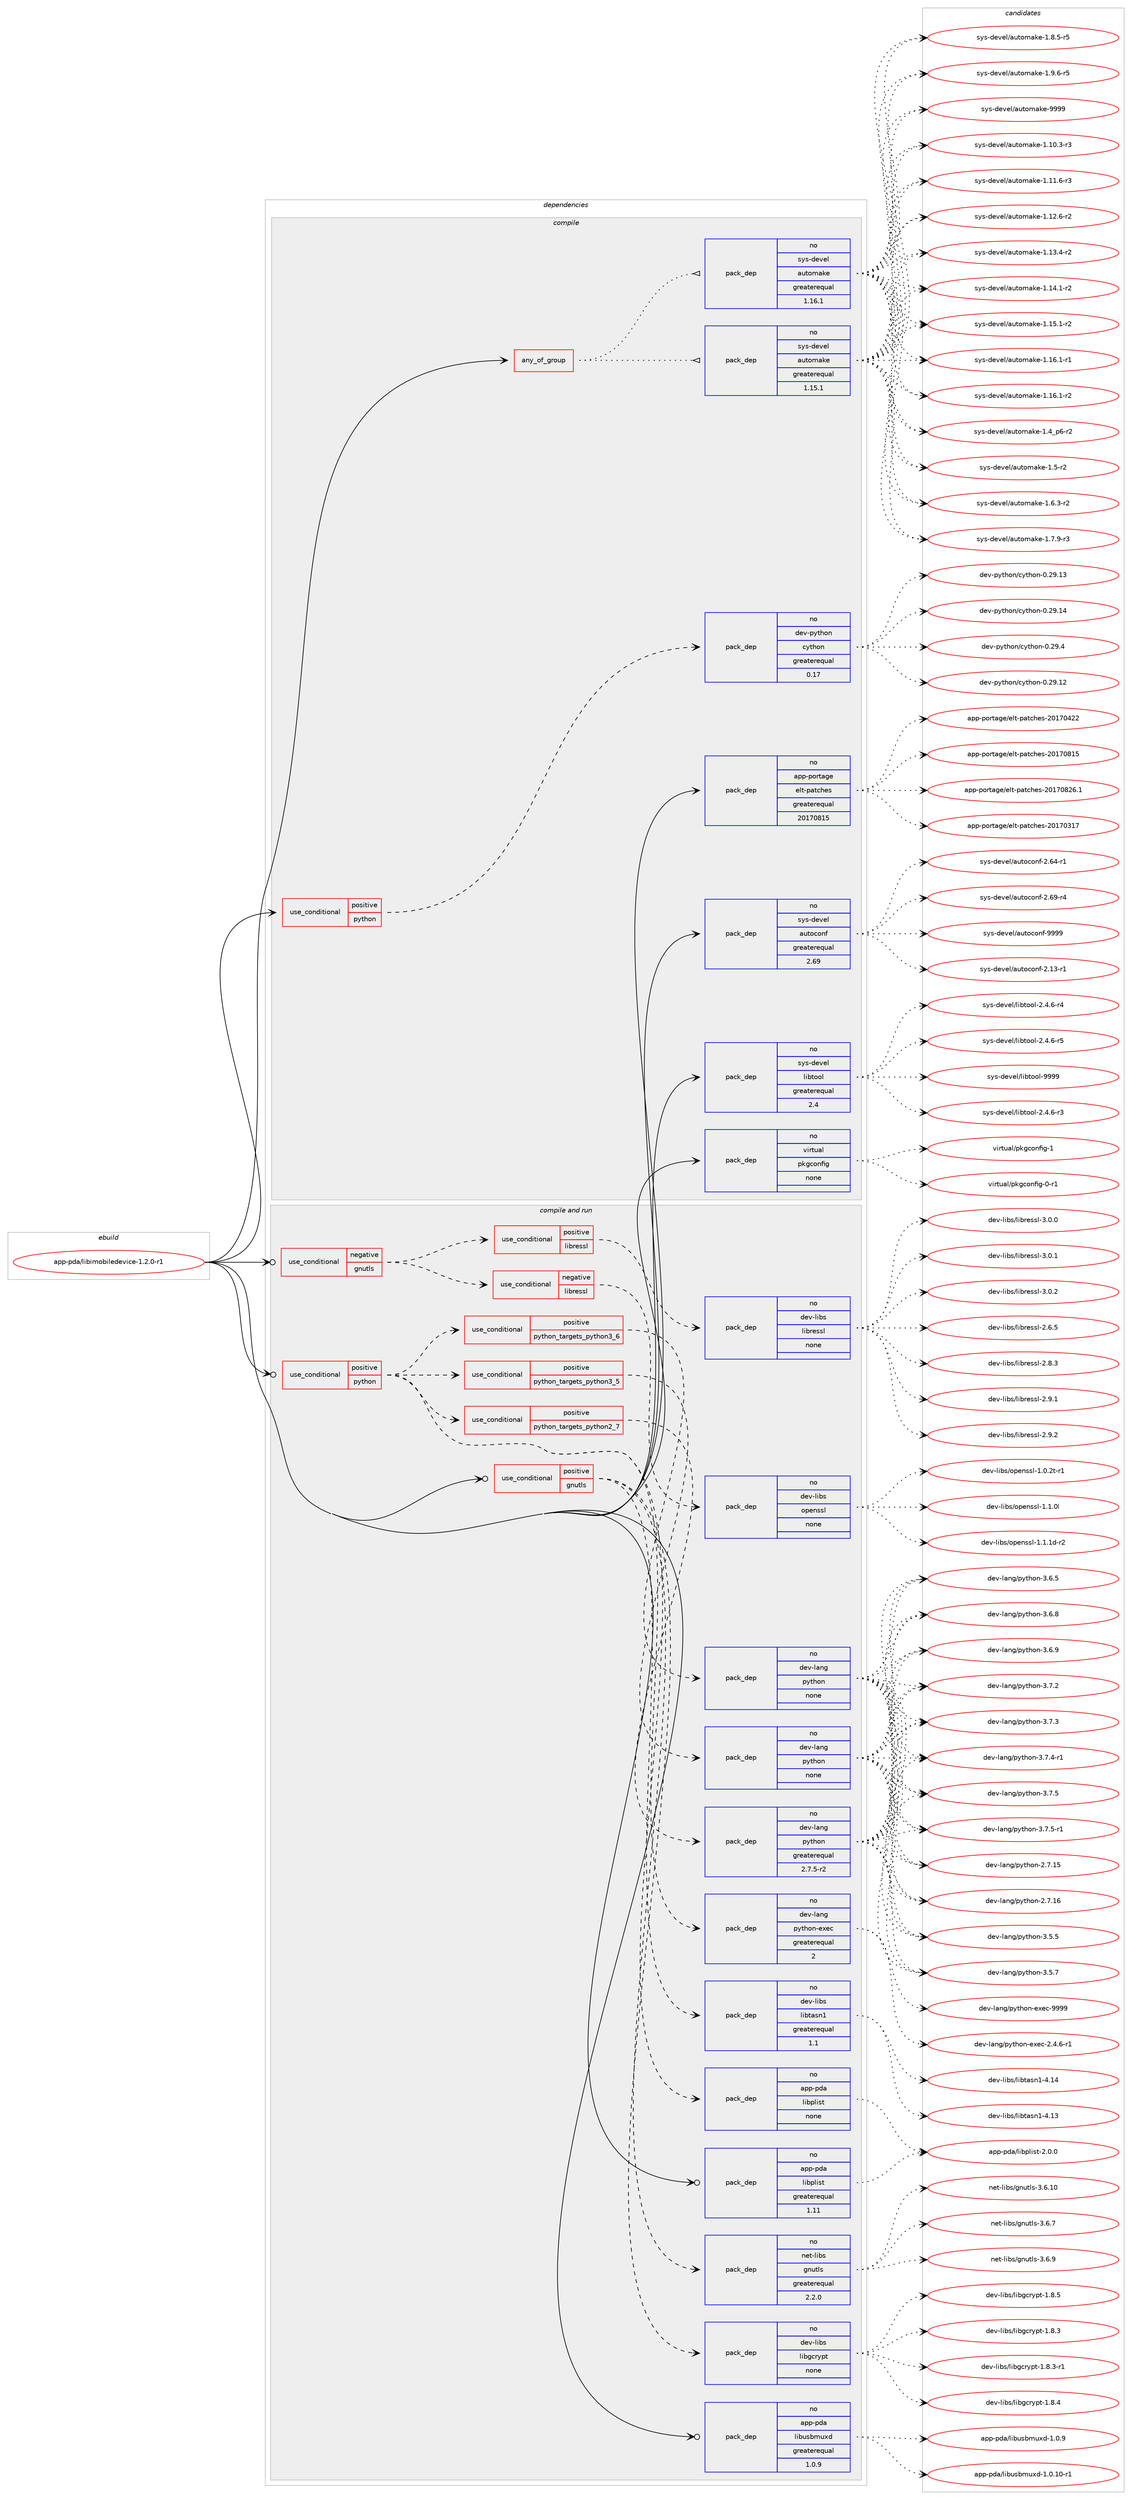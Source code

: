 digraph prolog {

# *************
# Graph options
# *************

newrank=true;
concentrate=true;
compound=true;
graph [rankdir=LR,fontname=Helvetica,fontsize=10,ranksep=1.5];#, ranksep=2.5, nodesep=0.2];
edge  [arrowhead=vee];
node  [fontname=Helvetica,fontsize=10];

# **********
# The ebuild
# **********

subgraph cluster_leftcol {
color=gray;
rank=same;
label=<<i>ebuild</i>>;
id [label="app-pda/libimobiledevice-1.2.0-r1", color=red, width=4, href="../app-pda/libimobiledevice-1.2.0-r1.svg"];
}

# ****************
# The dependencies
# ****************

subgraph cluster_midcol {
color=gray;
label=<<i>dependencies</i>>;
subgraph cluster_compile {
fillcolor="#eeeeee";
style=filled;
label=<<i>compile</i>>;
subgraph any8808 {
dependency504747 [label=<<TABLE BORDER="0" CELLBORDER="1" CELLSPACING="0" CELLPADDING="4"><TR><TD CELLPADDING="10">any_of_group</TD></TR></TABLE>>, shape=none, color=red];subgraph pack375301 {
dependency504748 [label=<<TABLE BORDER="0" CELLBORDER="1" CELLSPACING="0" CELLPADDING="4" WIDTH="220"><TR><TD ROWSPAN="6" CELLPADDING="30">pack_dep</TD></TR><TR><TD WIDTH="110">no</TD></TR><TR><TD>sys-devel</TD></TR><TR><TD>automake</TD></TR><TR><TD>greaterequal</TD></TR><TR><TD>1.16.1</TD></TR></TABLE>>, shape=none, color=blue];
}
dependency504747:e -> dependency504748:w [weight=20,style="dotted",arrowhead="oinv"];
subgraph pack375302 {
dependency504749 [label=<<TABLE BORDER="0" CELLBORDER="1" CELLSPACING="0" CELLPADDING="4" WIDTH="220"><TR><TD ROWSPAN="6" CELLPADDING="30">pack_dep</TD></TR><TR><TD WIDTH="110">no</TD></TR><TR><TD>sys-devel</TD></TR><TR><TD>automake</TD></TR><TR><TD>greaterequal</TD></TR><TR><TD>1.15.1</TD></TR></TABLE>>, shape=none, color=blue];
}
dependency504747:e -> dependency504749:w [weight=20,style="dotted",arrowhead="oinv"];
}
id:e -> dependency504747:w [weight=20,style="solid",arrowhead="vee"];
subgraph cond120322 {
dependency504750 [label=<<TABLE BORDER="0" CELLBORDER="1" CELLSPACING="0" CELLPADDING="4"><TR><TD ROWSPAN="3" CELLPADDING="10">use_conditional</TD></TR><TR><TD>positive</TD></TR><TR><TD>python</TD></TR></TABLE>>, shape=none, color=red];
subgraph pack375303 {
dependency504751 [label=<<TABLE BORDER="0" CELLBORDER="1" CELLSPACING="0" CELLPADDING="4" WIDTH="220"><TR><TD ROWSPAN="6" CELLPADDING="30">pack_dep</TD></TR><TR><TD WIDTH="110">no</TD></TR><TR><TD>dev-python</TD></TR><TR><TD>cython</TD></TR><TR><TD>greaterequal</TD></TR><TR><TD>0.17</TD></TR></TABLE>>, shape=none, color=blue];
}
dependency504750:e -> dependency504751:w [weight=20,style="dashed",arrowhead="vee"];
}
id:e -> dependency504750:w [weight=20,style="solid",arrowhead="vee"];
subgraph pack375304 {
dependency504752 [label=<<TABLE BORDER="0" CELLBORDER="1" CELLSPACING="0" CELLPADDING="4" WIDTH="220"><TR><TD ROWSPAN="6" CELLPADDING="30">pack_dep</TD></TR><TR><TD WIDTH="110">no</TD></TR><TR><TD>app-portage</TD></TR><TR><TD>elt-patches</TD></TR><TR><TD>greaterequal</TD></TR><TR><TD>20170815</TD></TR></TABLE>>, shape=none, color=blue];
}
id:e -> dependency504752:w [weight=20,style="solid",arrowhead="vee"];
subgraph pack375305 {
dependency504753 [label=<<TABLE BORDER="0" CELLBORDER="1" CELLSPACING="0" CELLPADDING="4" WIDTH="220"><TR><TD ROWSPAN="6" CELLPADDING="30">pack_dep</TD></TR><TR><TD WIDTH="110">no</TD></TR><TR><TD>sys-devel</TD></TR><TR><TD>autoconf</TD></TR><TR><TD>greaterequal</TD></TR><TR><TD>2.69</TD></TR></TABLE>>, shape=none, color=blue];
}
id:e -> dependency504753:w [weight=20,style="solid",arrowhead="vee"];
subgraph pack375306 {
dependency504754 [label=<<TABLE BORDER="0" CELLBORDER="1" CELLSPACING="0" CELLPADDING="4" WIDTH="220"><TR><TD ROWSPAN="6" CELLPADDING="30">pack_dep</TD></TR><TR><TD WIDTH="110">no</TD></TR><TR><TD>sys-devel</TD></TR><TR><TD>libtool</TD></TR><TR><TD>greaterequal</TD></TR><TR><TD>2.4</TD></TR></TABLE>>, shape=none, color=blue];
}
id:e -> dependency504754:w [weight=20,style="solid",arrowhead="vee"];
subgraph pack375307 {
dependency504755 [label=<<TABLE BORDER="0" CELLBORDER="1" CELLSPACING="0" CELLPADDING="4" WIDTH="220"><TR><TD ROWSPAN="6" CELLPADDING="30">pack_dep</TD></TR><TR><TD WIDTH="110">no</TD></TR><TR><TD>virtual</TD></TR><TR><TD>pkgconfig</TD></TR><TR><TD>none</TD></TR><TR><TD></TD></TR></TABLE>>, shape=none, color=blue];
}
id:e -> dependency504755:w [weight=20,style="solid",arrowhead="vee"];
}
subgraph cluster_compileandrun {
fillcolor="#eeeeee";
style=filled;
label=<<i>compile and run</i>>;
subgraph cond120323 {
dependency504756 [label=<<TABLE BORDER="0" CELLBORDER="1" CELLSPACING="0" CELLPADDING="4"><TR><TD ROWSPAN="3" CELLPADDING="10">use_conditional</TD></TR><TR><TD>negative</TD></TR><TR><TD>gnutls</TD></TR></TABLE>>, shape=none, color=red];
subgraph cond120324 {
dependency504757 [label=<<TABLE BORDER="0" CELLBORDER="1" CELLSPACING="0" CELLPADDING="4"><TR><TD ROWSPAN="3" CELLPADDING="10">use_conditional</TD></TR><TR><TD>negative</TD></TR><TR><TD>libressl</TD></TR></TABLE>>, shape=none, color=red];
subgraph pack375308 {
dependency504758 [label=<<TABLE BORDER="0" CELLBORDER="1" CELLSPACING="0" CELLPADDING="4" WIDTH="220"><TR><TD ROWSPAN="6" CELLPADDING="30">pack_dep</TD></TR><TR><TD WIDTH="110">no</TD></TR><TR><TD>dev-libs</TD></TR><TR><TD>openssl</TD></TR><TR><TD>none</TD></TR><TR><TD></TD></TR></TABLE>>, shape=none, color=blue];
}
dependency504757:e -> dependency504758:w [weight=20,style="dashed",arrowhead="vee"];
}
dependency504756:e -> dependency504757:w [weight=20,style="dashed",arrowhead="vee"];
subgraph cond120325 {
dependency504759 [label=<<TABLE BORDER="0" CELLBORDER="1" CELLSPACING="0" CELLPADDING="4"><TR><TD ROWSPAN="3" CELLPADDING="10">use_conditional</TD></TR><TR><TD>positive</TD></TR><TR><TD>libressl</TD></TR></TABLE>>, shape=none, color=red];
subgraph pack375309 {
dependency504760 [label=<<TABLE BORDER="0" CELLBORDER="1" CELLSPACING="0" CELLPADDING="4" WIDTH="220"><TR><TD ROWSPAN="6" CELLPADDING="30">pack_dep</TD></TR><TR><TD WIDTH="110">no</TD></TR><TR><TD>dev-libs</TD></TR><TR><TD>libressl</TD></TR><TR><TD>none</TD></TR><TR><TD></TD></TR></TABLE>>, shape=none, color=blue];
}
dependency504759:e -> dependency504760:w [weight=20,style="dashed",arrowhead="vee"];
}
dependency504756:e -> dependency504759:w [weight=20,style="dashed",arrowhead="vee"];
}
id:e -> dependency504756:w [weight=20,style="solid",arrowhead="odotvee"];
subgraph cond120326 {
dependency504761 [label=<<TABLE BORDER="0" CELLBORDER="1" CELLSPACING="0" CELLPADDING="4"><TR><TD ROWSPAN="3" CELLPADDING="10">use_conditional</TD></TR><TR><TD>positive</TD></TR><TR><TD>gnutls</TD></TR></TABLE>>, shape=none, color=red];
subgraph pack375310 {
dependency504762 [label=<<TABLE BORDER="0" CELLBORDER="1" CELLSPACING="0" CELLPADDING="4" WIDTH="220"><TR><TD ROWSPAN="6" CELLPADDING="30">pack_dep</TD></TR><TR><TD WIDTH="110">no</TD></TR><TR><TD>dev-libs</TD></TR><TR><TD>libgcrypt</TD></TR><TR><TD>none</TD></TR><TR><TD></TD></TR></TABLE>>, shape=none, color=blue];
}
dependency504761:e -> dependency504762:w [weight=20,style="dashed",arrowhead="vee"];
subgraph pack375311 {
dependency504763 [label=<<TABLE BORDER="0" CELLBORDER="1" CELLSPACING="0" CELLPADDING="4" WIDTH="220"><TR><TD ROWSPAN="6" CELLPADDING="30">pack_dep</TD></TR><TR><TD WIDTH="110">no</TD></TR><TR><TD>dev-libs</TD></TR><TR><TD>libtasn1</TD></TR><TR><TD>greaterequal</TD></TR><TR><TD>1.1</TD></TR></TABLE>>, shape=none, color=blue];
}
dependency504761:e -> dependency504763:w [weight=20,style="dashed",arrowhead="vee"];
subgraph pack375312 {
dependency504764 [label=<<TABLE BORDER="0" CELLBORDER="1" CELLSPACING="0" CELLPADDING="4" WIDTH="220"><TR><TD ROWSPAN="6" CELLPADDING="30">pack_dep</TD></TR><TR><TD WIDTH="110">no</TD></TR><TR><TD>net-libs</TD></TR><TR><TD>gnutls</TD></TR><TR><TD>greaterequal</TD></TR><TR><TD>2.2.0</TD></TR></TABLE>>, shape=none, color=blue];
}
dependency504761:e -> dependency504764:w [weight=20,style="dashed",arrowhead="vee"];
}
id:e -> dependency504761:w [weight=20,style="solid",arrowhead="odotvee"];
subgraph cond120327 {
dependency504765 [label=<<TABLE BORDER="0" CELLBORDER="1" CELLSPACING="0" CELLPADDING="4"><TR><TD ROWSPAN="3" CELLPADDING="10">use_conditional</TD></TR><TR><TD>positive</TD></TR><TR><TD>python</TD></TR></TABLE>>, shape=none, color=red];
subgraph cond120328 {
dependency504766 [label=<<TABLE BORDER="0" CELLBORDER="1" CELLSPACING="0" CELLPADDING="4"><TR><TD ROWSPAN="3" CELLPADDING="10">use_conditional</TD></TR><TR><TD>positive</TD></TR><TR><TD>python_targets_python2_7</TD></TR></TABLE>>, shape=none, color=red];
subgraph pack375313 {
dependency504767 [label=<<TABLE BORDER="0" CELLBORDER="1" CELLSPACING="0" CELLPADDING="4" WIDTH="220"><TR><TD ROWSPAN="6" CELLPADDING="30">pack_dep</TD></TR><TR><TD WIDTH="110">no</TD></TR><TR><TD>dev-lang</TD></TR><TR><TD>python</TD></TR><TR><TD>greaterequal</TD></TR><TR><TD>2.7.5-r2</TD></TR></TABLE>>, shape=none, color=blue];
}
dependency504766:e -> dependency504767:w [weight=20,style="dashed",arrowhead="vee"];
}
dependency504765:e -> dependency504766:w [weight=20,style="dashed",arrowhead="vee"];
subgraph cond120329 {
dependency504768 [label=<<TABLE BORDER="0" CELLBORDER="1" CELLSPACING="0" CELLPADDING="4"><TR><TD ROWSPAN="3" CELLPADDING="10">use_conditional</TD></TR><TR><TD>positive</TD></TR><TR><TD>python_targets_python3_5</TD></TR></TABLE>>, shape=none, color=red];
subgraph pack375314 {
dependency504769 [label=<<TABLE BORDER="0" CELLBORDER="1" CELLSPACING="0" CELLPADDING="4" WIDTH="220"><TR><TD ROWSPAN="6" CELLPADDING="30">pack_dep</TD></TR><TR><TD WIDTH="110">no</TD></TR><TR><TD>dev-lang</TD></TR><TR><TD>python</TD></TR><TR><TD>none</TD></TR><TR><TD></TD></TR></TABLE>>, shape=none, color=blue];
}
dependency504768:e -> dependency504769:w [weight=20,style="dashed",arrowhead="vee"];
}
dependency504765:e -> dependency504768:w [weight=20,style="dashed",arrowhead="vee"];
subgraph cond120330 {
dependency504770 [label=<<TABLE BORDER="0" CELLBORDER="1" CELLSPACING="0" CELLPADDING="4"><TR><TD ROWSPAN="3" CELLPADDING="10">use_conditional</TD></TR><TR><TD>positive</TD></TR><TR><TD>python_targets_python3_6</TD></TR></TABLE>>, shape=none, color=red];
subgraph pack375315 {
dependency504771 [label=<<TABLE BORDER="0" CELLBORDER="1" CELLSPACING="0" CELLPADDING="4" WIDTH="220"><TR><TD ROWSPAN="6" CELLPADDING="30">pack_dep</TD></TR><TR><TD WIDTH="110">no</TD></TR><TR><TD>dev-lang</TD></TR><TR><TD>python</TD></TR><TR><TD>none</TD></TR><TR><TD></TD></TR></TABLE>>, shape=none, color=blue];
}
dependency504770:e -> dependency504771:w [weight=20,style="dashed",arrowhead="vee"];
}
dependency504765:e -> dependency504770:w [weight=20,style="dashed",arrowhead="vee"];
subgraph pack375316 {
dependency504772 [label=<<TABLE BORDER="0" CELLBORDER="1" CELLSPACING="0" CELLPADDING="4" WIDTH="220"><TR><TD ROWSPAN="6" CELLPADDING="30">pack_dep</TD></TR><TR><TD WIDTH="110">no</TD></TR><TR><TD>dev-lang</TD></TR><TR><TD>python-exec</TD></TR><TR><TD>greaterequal</TD></TR><TR><TD>2</TD></TR></TABLE>>, shape=none, color=blue];
}
dependency504765:e -> dependency504772:w [weight=20,style="dashed",arrowhead="vee"];
subgraph pack375317 {
dependency504773 [label=<<TABLE BORDER="0" CELLBORDER="1" CELLSPACING="0" CELLPADDING="4" WIDTH="220"><TR><TD ROWSPAN="6" CELLPADDING="30">pack_dep</TD></TR><TR><TD WIDTH="110">no</TD></TR><TR><TD>app-pda</TD></TR><TR><TD>libplist</TD></TR><TR><TD>none</TD></TR><TR><TD></TD></TR></TABLE>>, shape=none, color=blue];
}
dependency504765:e -> dependency504773:w [weight=20,style="dashed",arrowhead="vee"];
}
id:e -> dependency504765:w [weight=20,style="solid",arrowhead="odotvee"];
subgraph pack375318 {
dependency504774 [label=<<TABLE BORDER="0" CELLBORDER="1" CELLSPACING="0" CELLPADDING="4" WIDTH="220"><TR><TD ROWSPAN="6" CELLPADDING="30">pack_dep</TD></TR><TR><TD WIDTH="110">no</TD></TR><TR><TD>app-pda</TD></TR><TR><TD>libplist</TD></TR><TR><TD>greaterequal</TD></TR><TR><TD>1.11</TD></TR></TABLE>>, shape=none, color=blue];
}
id:e -> dependency504774:w [weight=20,style="solid",arrowhead="odotvee"];
subgraph pack375319 {
dependency504775 [label=<<TABLE BORDER="0" CELLBORDER="1" CELLSPACING="0" CELLPADDING="4" WIDTH="220"><TR><TD ROWSPAN="6" CELLPADDING="30">pack_dep</TD></TR><TR><TD WIDTH="110">no</TD></TR><TR><TD>app-pda</TD></TR><TR><TD>libusbmuxd</TD></TR><TR><TD>greaterequal</TD></TR><TR><TD>1.0.9</TD></TR></TABLE>>, shape=none, color=blue];
}
id:e -> dependency504775:w [weight=20,style="solid",arrowhead="odotvee"];
}
subgraph cluster_run {
fillcolor="#eeeeee";
style=filled;
label=<<i>run</i>>;
}
}

# **************
# The candidates
# **************

subgraph cluster_choices {
rank=same;
color=gray;
label=<<i>candidates</i>>;

subgraph choice375301 {
color=black;
nodesep=1;
choice11512111545100101118101108479711711611110997107101454946494846514511451 [label="sys-devel/automake-1.10.3-r3", color=red, width=4,href="../sys-devel/automake-1.10.3-r3.svg"];
choice11512111545100101118101108479711711611110997107101454946494946544511451 [label="sys-devel/automake-1.11.6-r3", color=red, width=4,href="../sys-devel/automake-1.11.6-r3.svg"];
choice11512111545100101118101108479711711611110997107101454946495046544511450 [label="sys-devel/automake-1.12.6-r2", color=red, width=4,href="../sys-devel/automake-1.12.6-r2.svg"];
choice11512111545100101118101108479711711611110997107101454946495146524511450 [label="sys-devel/automake-1.13.4-r2", color=red, width=4,href="../sys-devel/automake-1.13.4-r2.svg"];
choice11512111545100101118101108479711711611110997107101454946495246494511450 [label="sys-devel/automake-1.14.1-r2", color=red, width=4,href="../sys-devel/automake-1.14.1-r2.svg"];
choice11512111545100101118101108479711711611110997107101454946495346494511450 [label="sys-devel/automake-1.15.1-r2", color=red, width=4,href="../sys-devel/automake-1.15.1-r2.svg"];
choice11512111545100101118101108479711711611110997107101454946495446494511449 [label="sys-devel/automake-1.16.1-r1", color=red, width=4,href="../sys-devel/automake-1.16.1-r1.svg"];
choice11512111545100101118101108479711711611110997107101454946495446494511450 [label="sys-devel/automake-1.16.1-r2", color=red, width=4,href="../sys-devel/automake-1.16.1-r2.svg"];
choice115121115451001011181011084797117116111109971071014549465295112544511450 [label="sys-devel/automake-1.4_p6-r2", color=red, width=4,href="../sys-devel/automake-1.4_p6-r2.svg"];
choice11512111545100101118101108479711711611110997107101454946534511450 [label="sys-devel/automake-1.5-r2", color=red, width=4,href="../sys-devel/automake-1.5-r2.svg"];
choice115121115451001011181011084797117116111109971071014549465446514511450 [label="sys-devel/automake-1.6.3-r2", color=red, width=4,href="../sys-devel/automake-1.6.3-r2.svg"];
choice115121115451001011181011084797117116111109971071014549465546574511451 [label="sys-devel/automake-1.7.9-r3", color=red, width=4,href="../sys-devel/automake-1.7.9-r3.svg"];
choice115121115451001011181011084797117116111109971071014549465646534511453 [label="sys-devel/automake-1.8.5-r5", color=red, width=4,href="../sys-devel/automake-1.8.5-r5.svg"];
choice115121115451001011181011084797117116111109971071014549465746544511453 [label="sys-devel/automake-1.9.6-r5", color=red, width=4,href="../sys-devel/automake-1.9.6-r5.svg"];
choice115121115451001011181011084797117116111109971071014557575757 [label="sys-devel/automake-9999", color=red, width=4,href="../sys-devel/automake-9999.svg"];
dependency504748:e -> choice11512111545100101118101108479711711611110997107101454946494846514511451:w [style=dotted,weight="100"];
dependency504748:e -> choice11512111545100101118101108479711711611110997107101454946494946544511451:w [style=dotted,weight="100"];
dependency504748:e -> choice11512111545100101118101108479711711611110997107101454946495046544511450:w [style=dotted,weight="100"];
dependency504748:e -> choice11512111545100101118101108479711711611110997107101454946495146524511450:w [style=dotted,weight="100"];
dependency504748:e -> choice11512111545100101118101108479711711611110997107101454946495246494511450:w [style=dotted,weight="100"];
dependency504748:e -> choice11512111545100101118101108479711711611110997107101454946495346494511450:w [style=dotted,weight="100"];
dependency504748:e -> choice11512111545100101118101108479711711611110997107101454946495446494511449:w [style=dotted,weight="100"];
dependency504748:e -> choice11512111545100101118101108479711711611110997107101454946495446494511450:w [style=dotted,weight="100"];
dependency504748:e -> choice115121115451001011181011084797117116111109971071014549465295112544511450:w [style=dotted,weight="100"];
dependency504748:e -> choice11512111545100101118101108479711711611110997107101454946534511450:w [style=dotted,weight="100"];
dependency504748:e -> choice115121115451001011181011084797117116111109971071014549465446514511450:w [style=dotted,weight="100"];
dependency504748:e -> choice115121115451001011181011084797117116111109971071014549465546574511451:w [style=dotted,weight="100"];
dependency504748:e -> choice115121115451001011181011084797117116111109971071014549465646534511453:w [style=dotted,weight="100"];
dependency504748:e -> choice115121115451001011181011084797117116111109971071014549465746544511453:w [style=dotted,weight="100"];
dependency504748:e -> choice115121115451001011181011084797117116111109971071014557575757:w [style=dotted,weight="100"];
}
subgraph choice375302 {
color=black;
nodesep=1;
choice11512111545100101118101108479711711611110997107101454946494846514511451 [label="sys-devel/automake-1.10.3-r3", color=red, width=4,href="../sys-devel/automake-1.10.3-r3.svg"];
choice11512111545100101118101108479711711611110997107101454946494946544511451 [label="sys-devel/automake-1.11.6-r3", color=red, width=4,href="../sys-devel/automake-1.11.6-r3.svg"];
choice11512111545100101118101108479711711611110997107101454946495046544511450 [label="sys-devel/automake-1.12.6-r2", color=red, width=4,href="../sys-devel/automake-1.12.6-r2.svg"];
choice11512111545100101118101108479711711611110997107101454946495146524511450 [label="sys-devel/automake-1.13.4-r2", color=red, width=4,href="../sys-devel/automake-1.13.4-r2.svg"];
choice11512111545100101118101108479711711611110997107101454946495246494511450 [label="sys-devel/automake-1.14.1-r2", color=red, width=4,href="../sys-devel/automake-1.14.1-r2.svg"];
choice11512111545100101118101108479711711611110997107101454946495346494511450 [label="sys-devel/automake-1.15.1-r2", color=red, width=4,href="../sys-devel/automake-1.15.1-r2.svg"];
choice11512111545100101118101108479711711611110997107101454946495446494511449 [label="sys-devel/automake-1.16.1-r1", color=red, width=4,href="../sys-devel/automake-1.16.1-r1.svg"];
choice11512111545100101118101108479711711611110997107101454946495446494511450 [label="sys-devel/automake-1.16.1-r2", color=red, width=4,href="../sys-devel/automake-1.16.1-r2.svg"];
choice115121115451001011181011084797117116111109971071014549465295112544511450 [label="sys-devel/automake-1.4_p6-r2", color=red, width=4,href="../sys-devel/automake-1.4_p6-r2.svg"];
choice11512111545100101118101108479711711611110997107101454946534511450 [label="sys-devel/automake-1.5-r2", color=red, width=4,href="../sys-devel/automake-1.5-r2.svg"];
choice115121115451001011181011084797117116111109971071014549465446514511450 [label="sys-devel/automake-1.6.3-r2", color=red, width=4,href="../sys-devel/automake-1.6.3-r2.svg"];
choice115121115451001011181011084797117116111109971071014549465546574511451 [label="sys-devel/automake-1.7.9-r3", color=red, width=4,href="../sys-devel/automake-1.7.9-r3.svg"];
choice115121115451001011181011084797117116111109971071014549465646534511453 [label="sys-devel/automake-1.8.5-r5", color=red, width=4,href="../sys-devel/automake-1.8.5-r5.svg"];
choice115121115451001011181011084797117116111109971071014549465746544511453 [label="sys-devel/automake-1.9.6-r5", color=red, width=4,href="../sys-devel/automake-1.9.6-r5.svg"];
choice115121115451001011181011084797117116111109971071014557575757 [label="sys-devel/automake-9999", color=red, width=4,href="../sys-devel/automake-9999.svg"];
dependency504749:e -> choice11512111545100101118101108479711711611110997107101454946494846514511451:w [style=dotted,weight="100"];
dependency504749:e -> choice11512111545100101118101108479711711611110997107101454946494946544511451:w [style=dotted,weight="100"];
dependency504749:e -> choice11512111545100101118101108479711711611110997107101454946495046544511450:w [style=dotted,weight="100"];
dependency504749:e -> choice11512111545100101118101108479711711611110997107101454946495146524511450:w [style=dotted,weight="100"];
dependency504749:e -> choice11512111545100101118101108479711711611110997107101454946495246494511450:w [style=dotted,weight="100"];
dependency504749:e -> choice11512111545100101118101108479711711611110997107101454946495346494511450:w [style=dotted,weight="100"];
dependency504749:e -> choice11512111545100101118101108479711711611110997107101454946495446494511449:w [style=dotted,weight="100"];
dependency504749:e -> choice11512111545100101118101108479711711611110997107101454946495446494511450:w [style=dotted,weight="100"];
dependency504749:e -> choice115121115451001011181011084797117116111109971071014549465295112544511450:w [style=dotted,weight="100"];
dependency504749:e -> choice11512111545100101118101108479711711611110997107101454946534511450:w [style=dotted,weight="100"];
dependency504749:e -> choice115121115451001011181011084797117116111109971071014549465446514511450:w [style=dotted,weight="100"];
dependency504749:e -> choice115121115451001011181011084797117116111109971071014549465546574511451:w [style=dotted,weight="100"];
dependency504749:e -> choice115121115451001011181011084797117116111109971071014549465646534511453:w [style=dotted,weight="100"];
dependency504749:e -> choice115121115451001011181011084797117116111109971071014549465746544511453:w [style=dotted,weight="100"];
dependency504749:e -> choice115121115451001011181011084797117116111109971071014557575757:w [style=dotted,weight="100"];
}
subgraph choice375303 {
color=black;
nodesep=1;
choice1001011184511212111610411111047991211161041111104548465057464950 [label="dev-python/cython-0.29.12", color=red, width=4,href="../dev-python/cython-0.29.12.svg"];
choice1001011184511212111610411111047991211161041111104548465057464951 [label="dev-python/cython-0.29.13", color=red, width=4,href="../dev-python/cython-0.29.13.svg"];
choice1001011184511212111610411111047991211161041111104548465057464952 [label="dev-python/cython-0.29.14", color=red, width=4,href="../dev-python/cython-0.29.14.svg"];
choice10010111845112121116104111110479912111610411111045484650574652 [label="dev-python/cython-0.29.4", color=red, width=4,href="../dev-python/cython-0.29.4.svg"];
dependency504751:e -> choice1001011184511212111610411111047991211161041111104548465057464950:w [style=dotted,weight="100"];
dependency504751:e -> choice1001011184511212111610411111047991211161041111104548465057464951:w [style=dotted,weight="100"];
dependency504751:e -> choice1001011184511212111610411111047991211161041111104548465057464952:w [style=dotted,weight="100"];
dependency504751:e -> choice10010111845112121116104111110479912111610411111045484650574652:w [style=dotted,weight="100"];
}
subgraph choice375304 {
color=black;
nodesep=1;
choice97112112451121111141169710310147101108116451129711699104101115455048495548514955 [label="app-portage/elt-patches-20170317", color=red, width=4,href="../app-portage/elt-patches-20170317.svg"];
choice97112112451121111141169710310147101108116451129711699104101115455048495548525050 [label="app-portage/elt-patches-20170422", color=red, width=4,href="../app-portage/elt-patches-20170422.svg"];
choice97112112451121111141169710310147101108116451129711699104101115455048495548564953 [label="app-portage/elt-patches-20170815", color=red, width=4,href="../app-portage/elt-patches-20170815.svg"];
choice971121124511211111411697103101471011081164511297116991041011154550484955485650544649 [label="app-portage/elt-patches-20170826.1", color=red, width=4,href="../app-portage/elt-patches-20170826.1.svg"];
dependency504752:e -> choice97112112451121111141169710310147101108116451129711699104101115455048495548514955:w [style=dotted,weight="100"];
dependency504752:e -> choice97112112451121111141169710310147101108116451129711699104101115455048495548525050:w [style=dotted,weight="100"];
dependency504752:e -> choice97112112451121111141169710310147101108116451129711699104101115455048495548564953:w [style=dotted,weight="100"];
dependency504752:e -> choice971121124511211111411697103101471011081164511297116991041011154550484955485650544649:w [style=dotted,weight="100"];
}
subgraph choice375305 {
color=black;
nodesep=1;
choice1151211154510010111810110847971171161119911111010245504649514511449 [label="sys-devel/autoconf-2.13-r1", color=red, width=4,href="../sys-devel/autoconf-2.13-r1.svg"];
choice1151211154510010111810110847971171161119911111010245504654524511449 [label="sys-devel/autoconf-2.64-r1", color=red, width=4,href="../sys-devel/autoconf-2.64-r1.svg"];
choice1151211154510010111810110847971171161119911111010245504654574511452 [label="sys-devel/autoconf-2.69-r4", color=red, width=4,href="../sys-devel/autoconf-2.69-r4.svg"];
choice115121115451001011181011084797117116111991111101024557575757 [label="sys-devel/autoconf-9999", color=red, width=4,href="../sys-devel/autoconf-9999.svg"];
dependency504753:e -> choice1151211154510010111810110847971171161119911111010245504649514511449:w [style=dotted,weight="100"];
dependency504753:e -> choice1151211154510010111810110847971171161119911111010245504654524511449:w [style=dotted,weight="100"];
dependency504753:e -> choice1151211154510010111810110847971171161119911111010245504654574511452:w [style=dotted,weight="100"];
dependency504753:e -> choice115121115451001011181011084797117116111991111101024557575757:w [style=dotted,weight="100"];
}
subgraph choice375306 {
color=black;
nodesep=1;
choice1151211154510010111810110847108105981161111111084550465246544511451 [label="sys-devel/libtool-2.4.6-r3", color=red, width=4,href="../sys-devel/libtool-2.4.6-r3.svg"];
choice1151211154510010111810110847108105981161111111084550465246544511452 [label="sys-devel/libtool-2.4.6-r4", color=red, width=4,href="../sys-devel/libtool-2.4.6-r4.svg"];
choice1151211154510010111810110847108105981161111111084550465246544511453 [label="sys-devel/libtool-2.4.6-r5", color=red, width=4,href="../sys-devel/libtool-2.4.6-r5.svg"];
choice1151211154510010111810110847108105981161111111084557575757 [label="sys-devel/libtool-9999", color=red, width=4,href="../sys-devel/libtool-9999.svg"];
dependency504754:e -> choice1151211154510010111810110847108105981161111111084550465246544511451:w [style=dotted,weight="100"];
dependency504754:e -> choice1151211154510010111810110847108105981161111111084550465246544511452:w [style=dotted,weight="100"];
dependency504754:e -> choice1151211154510010111810110847108105981161111111084550465246544511453:w [style=dotted,weight="100"];
dependency504754:e -> choice1151211154510010111810110847108105981161111111084557575757:w [style=dotted,weight="100"];
}
subgraph choice375307 {
color=black;
nodesep=1;
choice11810511411611797108471121071039911111010210510345484511449 [label="virtual/pkgconfig-0-r1", color=red, width=4,href="../virtual/pkgconfig-0-r1.svg"];
choice1181051141161179710847112107103991111101021051034549 [label="virtual/pkgconfig-1", color=red, width=4,href="../virtual/pkgconfig-1.svg"];
dependency504755:e -> choice11810511411611797108471121071039911111010210510345484511449:w [style=dotted,weight="100"];
dependency504755:e -> choice1181051141161179710847112107103991111101021051034549:w [style=dotted,weight="100"];
}
subgraph choice375308 {
color=black;
nodesep=1;
choice1001011184510810598115471111121011101151151084549464846501164511449 [label="dev-libs/openssl-1.0.2t-r1", color=red, width=4,href="../dev-libs/openssl-1.0.2t-r1.svg"];
choice100101118451081059811547111112101110115115108454946494648108 [label="dev-libs/openssl-1.1.0l", color=red, width=4,href="../dev-libs/openssl-1.1.0l.svg"];
choice1001011184510810598115471111121011101151151084549464946491004511450 [label="dev-libs/openssl-1.1.1d-r2", color=red, width=4,href="../dev-libs/openssl-1.1.1d-r2.svg"];
dependency504758:e -> choice1001011184510810598115471111121011101151151084549464846501164511449:w [style=dotted,weight="100"];
dependency504758:e -> choice100101118451081059811547111112101110115115108454946494648108:w [style=dotted,weight="100"];
dependency504758:e -> choice1001011184510810598115471111121011101151151084549464946491004511450:w [style=dotted,weight="100"];
}
subgraph choice375309 {
color=black;
nodesep=1;
choice10010111845108105981154710810598114101115115108455046544653 [label="dev-libs/libressl-2.6.5", color=red, width=4,href="../dev-libs/libressl-2.6.5.svg"];
choice10010111845108105981154710810598114101115115108455046564651 [label="dev-libs/libressl-2.8.3", color=red, width=4,href="../dev-libs/libressl-2.8.3.svg"];
choice10010111845108105981154710810598114101115115108455046574649 [label="dev-libs/libressl-2.9.1", color=red, width=4,href="../dev-libs/libressl-2.9.1.svg"];
choice10010111845108105981154710810598114101115115108455046574650 [label="dev-libs/libressl-2.9.2", color=red, width=4,href="../dev-libs/libressl-2.9.2.svg"];
choice10010111845108105981154710810598114101115115108455146484648 [label="dev-libs/libressl-3.0.0", color=red, width=4,href="../dev-libs/libressl-3.0.0.svg"];
choice10010111845108105981154710810598114101115115108455146484649 [label="dev-libs/libressl-3.0.1", color=red, width=4,href="../dev-libs/libressl-3.0.1.svg"];
choice10010111845108105981154710810598114101115115108455146484650 [label="dev-libs/libressl-3.0.2", color=red, width=4,href="../dev-libs/libressl-3.0.2.svg"];
dependency504760:e -> choice10010111845108105981154710810598114101115115108455046544653:w [style=dotted,weight="100"];
dependency504760:e -> choice10010111845108105981154710810598114101115115108455046564651:w [style=dotted,weight="100"];
dependency504760:e -> choice10010111845108105981154710810598114101115115108455046574649:w [style=dotted,weight="100"];
dependency504760:e -> choice10010111845108105981154710810598114101115115108455046574650:w [style=dotted,weight="100"];
dependency504760:e -> choice10010111845108105981154710810598114101115115108455146484648:w [style=dotted,weight="100"];
dependency504760:e -> choice10010111845108105981154710810598114101115115108455146484649:w [style=dotted,weight="100"];
dependency504760:e -> choice10010111845108105981154710810598114101115115108455146484650:w [style=dotted,weight="100"];
}
subgraph choice375310 {
color=black;
nodesep=1;
choice1001011184510810598115471081059810399114121112116454946564651 [label="dev-libs/libgcrypt-1.8.3", color=red, width=4,href="../dev-libs/libgcrypt-1.8.3.svg"];
choice10010111845108105981154710810598103991141211121164549465646514511449 [label="dev-libs/libgcrypt-1.8.3-r1", color=red, width=4,href="../dev-libs/libgcrypt-1.8.3-r1.svg"];
choice1001011184510810598115471081059810399114121112116454946564652 [label="dev-libs/libgcrypt-1.8.4", color=red, width=4,href="../dev-libs/libgcrypt-1.8.4.svg"];
choice1001011184510810598115471081059810399114121112116454946564653 [label="dev-libs/libgcrypt-1.8.5", color=red, width=4,href="../dev-libs/libgcrypt-1.8.5.svg"];
dependency504762:e -> choice1001011184510810598115471081059810399114121112116454946564651:w [style=dotted,weight="100"];
dependency504762:e -> choice10010111845108105981154710810598103991141211121164549465646514511449:w [style=dotted,weight="100"];
dependency504762:e -> choice1001011184510810598115471081059810399114121112116454946564652:w [style=dotted,weight="100"];
dependency504762:e -> choice1001011184510810598115471081059810399114121112116454946564653:w [style=dotted,weight="100"];
}
subgraph choice375311 {
color=black;
nodesep=1;
choice1001011184510810598115471081059811697115110494552464951 [label="dev-libs/libtasn1-4.13", color=red, width=4,href="../dev-libs/libtasn1-4.13.svg"];
choice1001011184510810598115471081059811697115110494552464952 [label="dev-libs/libtasn1-4.14", color=red, width=4,href="../dev-libs/libtasn1-4.14.svg"];
dependency504763:e -> choice1001011184510810598115471081059811697115110494552464951:w [style=dotted,weight="100"];
dependency504763:e -> choice1001011184510810598115471081059811697115110494552464952:w [style=dotted,weight="100"];
}
subgraph choice375312 {
color=black;
nodesep=1;
choice11010111645108105981154710311011711610811545514654464948 [label="net-libs/gnutls-3.6.10", color=red, width=4,href="../net-libs/gnutls-3.6.10.svg"];
choice110101116451081059811547103110117116108115455146544655 [label="net-libs/gnutls-3.6.7", color=red, width=4,href="../net-libs/gnutls-3.6.7.svg"];
choice110101116451081059811547103110117116108115455146544657 [label="net-libs/gnutls-3.6.9", color=red, width=4,href="../net-libs/gnutls-3.6.9.svg"];
dependency504764:e -> choice11010111645108105981154710311011711610811545514654464948:w [style=dotted,weight="100"];
dependency504764:e -> choice110101116451081059811547103110117116108115455146544655:w [style=dotted,weight="100"];
dependency504764:e -> choice110101116451081059811547103110117116108115455146544657:w [style=dotted,weight="100"];
}
subgraph choice375313 {
color=black;
nodesep=1;
choice10010111845108971101034711212111610411111045504655464953 [label="dev-lang/python-2.7.15", color=red, width=4,href="../dev-lang/python-2.7.15.svg"];
choice10010111845108971101034711212111610411111045504655464954 [label="dev-lang/python-2.7.16", color=red, width=4,href="../dev-lang/python-2.7.16.svg"];
choice100101118451089711010347112121116104111110455146534653 [label="dev-lang/python-3.5.5", color=red, width=4,href="../dev-lang/python-3.5.5.svg"];
choice100101118451089711010347112121116104111110455146534655 [label="dev-lang/python-3.5.7", color=red, width=4,href="../dev-lang/python-3.5.7.svg"];
choice100101118451089711010347112121116104111110455146544653 [label="dev-lang/python-3.6.5", color=red, width=4,href="../dev-lang/python-3.6.5.svg"];
choice100101118451089711010347112121116104111110455146544656 [label="dev-lang/python-3.6.8", color=red, width=4,href="../dev-lang/python-3.6.8.svg"];
choice100101118451089711010347112121116104111110455146544657 [label="dev-lang/python-3.6.9", color=red, width=4,href="../dev-lang/python-3.6.9.svg"];
choice100101118451089711010347112121116104111110455146554650 [label="dev-lang/python-3.7.2", color=red, width=4,href="../dev-lang/python-3.7.2.svg"];
choice100101118451089711010347112121116104111110455146554651 [label="dev-lang/python-3.7.3", color=red, width=4,href="../dev-lang/python-3.7.3.svg"];
choice1001011184510897110103471121211161041111104551465546524511449 [label="dev-lang/python-3.7.4-r1", color=red, width=4,href="../dev-lang/python-3.7.4-r1.svg"];
choice100101118451089711010347112121116104111110455146554653 [label="dev-lang/python-3.7.5", color=red, width=4,href="../dev-lang/python-3.7.5.svg"];
choice1001011184510897110103471121211161041111104551465546534511449 [label="dev-lang/python-3.7.5-r1", color=red, width=4,href="../dev-lang/python-3.7.5-r1.svg"];
dependency504767:e -> choice10010111845108971101034711212111610411111045504655464953:w [style=dotted,weight="100"];
dependency504767:e -> choice10010111845108971101034711212111610411111045504655464954:w [style=dotted,weight="100"];
dependency504767:e -> choice100101118451089711010347112121116104111110455146534653:w [style=dotted,weight="100"];
dependency504767:e -> choice100101118451089711010347112121116104111110455146534655:w [style=dotted,weight="100"];
dependency504767:e -> choice100101118451089711010347112121116104111110455146544653:w [style=dotted,weight="100"];
dependency504767:e -> choice100101118451089711010347112121116104111110455146544656:w [style=dotted,weight="100"];
dependency504767:e -> choice100101118451089711010347112121116104111110455146544657:w [style=dotted,weight="100"];
dependency504767:e -> choice100101118451089711010347112121116104111110455146554650:w [style=dotted,weight="100"];
dependency504767:e -> choice100101118451089711010347112121116104111110455146554651:w [style=dotted,weight="100"];
dependency504767:e -> choice1001011184510897110103471121211161041111104551465546524511449:w [style=dotted,weight="100"];
dependency504767:e -> choice100101118451089711010347112121116104111110455146554653:w [style=dotted,weight="100"];
dependency504767:e -> choice1001011184510897110103471121211161041111104551465546534511449:w [style=dotted,weight="100"];
}
subgraph choice375314 {
color=black;
nodesep=1;
choice10010111845108971101034711212111610411111045504655464953 [label="dev-lang/python-2.7.15", color=red, width=4,href="../dev-lang/python-2.7.15.svg"];
choice10010111845108971101034711212111610411111045504655464954 [label="dev-lang/python-2.7.16", color=red, width=4,href="../dev-lang/python-2.7.16.svg"];
choice100101118451089711010347112121116104111110455146534653 [label="dev-lang/python-3.5.5", color=red, width=4,href="../dev-lang/python-3.5.5.svg"];
choice100101118451089711010347112121116104111110455146534655 [label="dev-lang/python-3.5.7", color=red, width=4,href="../dev-lang/python-3.5.7.svg"];
choice100101118451089711010347112121116104111110455146544653 [label="dev-lang/python-3.6.5", color=red, width=4,href="../dev-lang/python-3.6.5.svg"];
choice100101118451089711010347112121116104111110455146544656 [label="dev-lang/python-3.6.8", color=red, width=4,href="../dev-lang/python-3.6.8.svg"];
choice100101118451089711010347112121116104111110455146544657 [label="dev-lang/python-3.6.9", color=red, width=4,href="../dev-lang/python-3.6.9.svg"];
choice100101118451089711010347112121116104111110455146554650 [label="dev-lang/python-3.7.2", color=red, width=4,href="../dev-lang/python-3.7.2.svg"];
choice100101118451089711010347112121116104111110455146554651 [label="dev-lang/python-3.7.3", color=red, width=4,href="../dev-lang/python-3.7.3.svg"];
choice1001011184510897110103471121211161041111104551465546524511449 [label="dev-lang/python-3.7.4-r1", color=red, width=4,href="../dev-lang/python-3.7.4-r1.svg"];
choice100101118451089711010347112121116104111110455146554653 [label="dev-lang/python-3.7.5", color=red, width=4,href="../dev-lang/python-3.7.5.svg"];
choice1001011184510897110103471121211161041111104551465546534511449 [label="dev-lang/python-3.7.5-r1", color=red, width=4,href="../dev-lang/python-3.7.5-r1.svg"];
dependency504769:e -> choice10010111845108971101034711212111610411111045504655464953:w [style=dotted,weight="100"];
dependency504769:e -> choice10010111845108971101034711212111610411111045504655464954:w [style=dotted,weight="100"];
dependency504769:e -> choice100101118451089711010347112121116104111110455146534653:w [style=dotted,weight="100"];
dependency504769:e -> choice100101118451089711010347112121116104111110455146534655:w [style=dotted,weight="100"];
dependency504769:e -> choice100101118451089711010347112121116104111110455146544653:w [style=dotted,weight="100"];
dependency504769:e -> choice100101118451089711010347112121116104111110455146544656:w [style=dotted,weight="100"];
dependency504769:e -> choice100101118451089711010347112121116104111110455146544657:w [style=dotted,weight="100"];
dependency504769:e -> choice100101118451089711010347112121116104111110455146554650:w [style=dotted,weight="100"];
dependency504769:e -> choice100101118451089711010347112121116104111110455146554651:w [style=dotted,weight="100"];
dependency504769:e -> choice1001011184510897110103471121211161041111104551465546524511449:w [style=dotted,weight="100"];
dependency504769:e -> choice100101118451089711010347112121116104111110455146554653:w [style=dotted,weight="100"];
dependency504769:e -> choice1001011184510897110103471121211161041111104551465546534511449:w [style=dotted,weight="100"];
}
subgraph choice375315 {
color=black;
nodesep=1;
choice10010111845108971101034711212111610411111045504655464953 [label="dev-lang/python-2.7.15", color=red, width=4,href="../dev-lang/python-2.7.15.svg"];
choice10010111845108971101034711212111610411111045504655464954 [label="dev-lang/python-2.7.16", color=red, width=4,href="../dev-lang/python-2.7.16.svg"];
choice100101118451089711010347112121116104111110455146534653 [label="dev-lang/python-3.5.5", color=red, width=4,href="../dev-lang/python-3.5.5.svg"];
choice100101118451089711010347112121116104111110455146534655 [label="dev-lang/python-3.5.7", color=red, width=4,href="../dev-lang/python-3.5.7.svg"];
choice100101118451089711010347112121116104111110455146544653 [label="dev-lang/python-3.6.5", color=red, width=4,href="../dev-lang/python-3.6.5.svg"];
choice100101118451089711010347112121116104111110455146544656 [label="dev-lang/python-3.6.8", color=red, width=4,href="../dev-lang/python-3.6.8.svg"];
choice100101118451089711010347112121116104111110455146544657 [label="dev-lang/python-3.6.9", color=red, width=4,href="../dev-lang/python-3.6.9.svg"];
choice100101118451089711010347112121116104111110455146554650 [label="dev-lang/python-3.7.2", color=red, width=4,href="../dev-lang/python-3.7.2.svg"];
choice100101118451089711010347112121116104111110455146554651 [label="dev-lang/python-3.7.3", color=red, width=4,href="../dev-lang/python-3.7.3.svg"];
choice1001011184510897110103471121211161041111104551465546524511449 [label="dev-lang/python-3.7.4-r1", color=red, width=4,href="../dev-lang/python-3.7.4-r1.svg"];
choice100101118451089711010347112121116104111110455146554653 [label="dev-lang/python-3.7.5", color=red, width=4,href="../dev-lang/python-3.7.5.svg"];
choice1001011184510897110103471121211161041111104551465546534511449 [label="dev-lang/python-3.7.5-r1", color=red, width=4,href="../dev-lang/python-3.7.5-r1.svg"];
dependency504771:e -> choice10010111845108971101034711212111610411111045504655464953:w [style=dotted,weight="100"];
dependency504771:e -> choice10010111845108971101034711212111610411111045504655464954:w [style=dotted,weight="100"];
dependency504771:e -> choice100101118451089711010347112121116104111110455146534653:w [style=dotted,weight="100"];
dependency504771:e -> choice100101118451089711010347112121116104111110455146534655:w [style=dotted,weight="100"];
dependency504771:e -> choice100101118451089711010347112121116104111110455146544653:w [style=dotted,weight="100"];
dependency504771:e -> choice100101118451089711010347112121116104111110455146544656:w [style=dotted,weight="100"];
dependency504771:e -> choice100101118451089711010347112121116104111110455146544657:w [style=dotted,weight="100"];
dependency504771:e -> choice100101118451089711010347112121116104111110455146554650:w [style=dotted,weight="100"];
dependency504771:e -> choice100101118451089711010347112121116104111110455146554651:w [style=dotted,weight="100"];
dependency504771:e -> choice1001011184510897110103471121211161041111104551465546524511449:w [style=dotted,weight="100"];
dependency504771:e -> choice100101118451089711010347112121116104111110455146554653:w [style=dotted,weight="100"];
dependency504771:e -> choice1001011184510897110103471121211161041111104551465546534511449:w [style=dotted,weight="100"];
}
subgraph choice375316 {
color=black;
nodesep=1;
choice10010111845108971101034711212111610411111045101120101994550465246544511449 [label="dev-lang/python-exec-2.4.6-r1", color=red, width=4,href="../dev-lang/python-exec-2.4.6-r1.svg"];
choice10010111845108971101034711212111610411111045101120101994557575757 [label="dev-lang/python-exec-9999", color=red, width=4,href="../dev-lang/python-exec-9999.svg"];
dependency504772:e -> choice10010111845108971101034711212111610411111045101120101994550465246544511449:w [style=dotted,weight="100"];
dependency504772:e -> choice10010111845108971101034711212111610411111045101120101994557575757:w [style=dotted,weight="100"];
}
subgraph choice375317 {
color=black;
nodesep=1;
choice9711211245112100974710810598112108105115116455046484648 [label="app-pda/libplist-2.0.0", color=red, width=4,href="../app-pda/libplist-2.0.0.svg"];
dependency504773:e -> choice9711211245112100974710810598112108105115116455046484648:w [style=dotted,weight="100"];
}
subgraph choice375318 {
color=black;
nodesep=1;
choice9711211245112100974710810598112108105115116455046484648 [label="app-pda/libplist-2.0.0", color=red, width=4,href="../app-pda/libplist-2.0.0.svg"];
dependency504774:e -> choice9711211245112100974710810598112108105115116455046484648:w [style=dotted,weight="100"];
}
subgraph choice375319 {
color=black;
nodesep=1;
choice971121124511210097471081059811711598109117120100454946484649484511449 [label="app-pda/libusbmuxd-1.0.10-r1", color=red, width=4,href="../app-pda/libusbmuxd-1.0.10-r1.svg"];
choice971121124511210097471081059811711598109117120100454946484657 [label="app-pda/libusbmuxd-1.0.9", color=red, width=4,href="../app-pda/libusbmuxd-1.0.9.svg"];
dependency504775:e -> choice971121124511210097471081059811711598109117120100454946484649484511449:w [style=dotted,weight="100"];
dependency504775:e -> choice971121124511210097471081059811711598109117120100454946484657:w [style=dotted,weight="100"];
}
}

}

